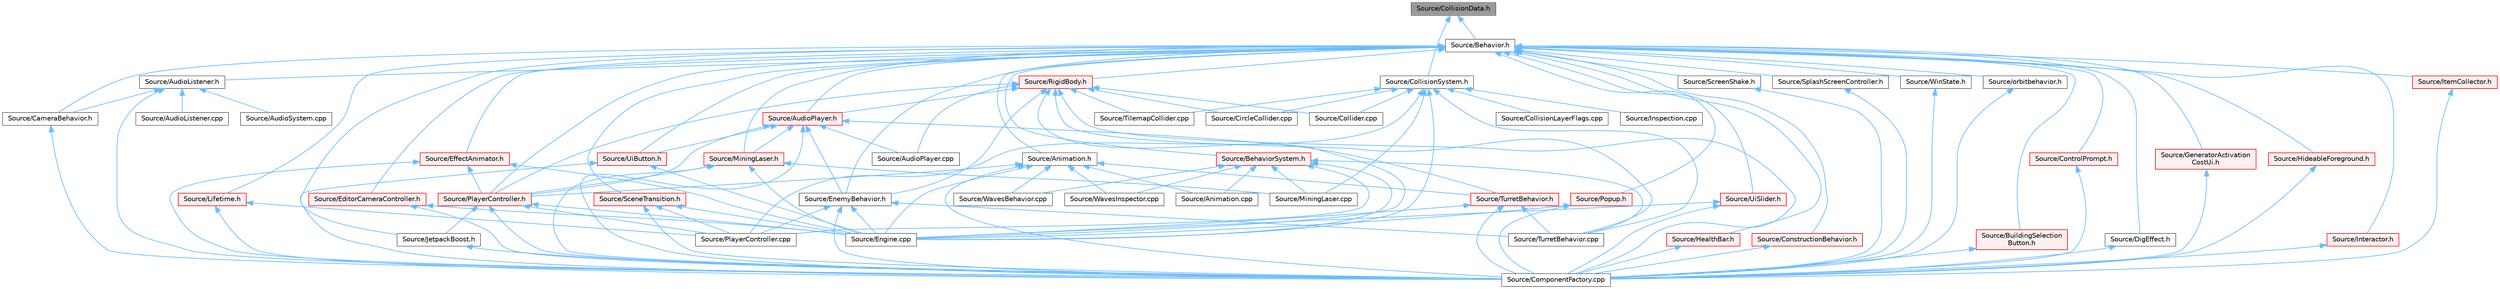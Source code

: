 digraph "Source/CollisionData.h"
{
 // LATEX_PDF_SIZE
  bgcolor="transparent";
  edge [fontname=Helvetica,fontsize=10,labelfontname=Helvetica,labelfontsize=10];
  node [fontname=Helvetica,fontsize=10,shape=box,height=0.2,width=0.4];
  Node1 [id="Node000001",label="Source/CollisionData.h",height=0.2,width=0.4,color="gray40", fillcolor="grey60", style="filled", fontcolor="black",tooltip="struct that holds collision information"];
  Node1 -> Node2 [id="edge1_Node000001_Node000002",dir="back",color="steelblue1",style="solid",tooltip=" "];
  Node2 [id="Node000002",label="Source/Behavior.h",height=0.2,width=0.4,color="grey40", fillcolor="white", style="filled",URL="$d8/dd5/Behavior_8h.html",tooltip="Virtual behavior component header."];
  Node2 -> Node3 [id="edge2_Node000002_Node000003",dir="back",color="steelblue1",style="solid",tooltip=" "];
  Node3 [id="Node000003",label="Source/Animation.h",height=0.2,width=0.4,color="grey40", fillcolor="white", style="filled",URL="$d2/d76/Animation_8h.html",tooltip="animation component class"];
  Node3 -> Node4 [id="edge3_Node000003_Node000004",dir="back",color="steelblue1",style="solid",tooltip=" "];
  Node4 [id="Node000004",label="Source/Animation.cpp",height=0.2,width=0.4,color="grey40", fillcolor="white", style="filled",URL="$d3/da9/Animation_8cpp.html",tooltip="animation component implimentation"];
  Node3 -> Node5 [id="edge4_Node000003_Node000005",dir="back",color="steelblue1",style="solid",tooltip=" "];
  Node5 [id="Node000005",label="Source/ComponentFactory.cpp",height=0.2,width=0.4,color="grey40", fillcolor="white", style="filled",URL="$dc/def/ComponentFactory_8cpp.html",tooltip="Definitions for the component factory class."];
  Node3 -> Node6 [id="edge5_Node000003_Node000006",dir="back",color="steelblue1",style="solid",tooltip=" "];
  Node6 [id="Node000006",label="Source/Engine.cpp",height=0.2,width=0.4,color="grey40", fillcolor="white", style="filled",URL="$d6/d0c/Engine_8cpp.html",tooltip="Engine class."];
  Node3 -> Node7 [id="edge6_Node000003_Node000007",dir="back",color="steelblue1",style="solid",tooltip=" "];
  Node7 [id="Node000007",label="Source/PlayerController.h",height=0.2,width=0.4,color="red", fillcolor="#FFF0F0", style="filled",URL="$db/db4/PlayerController_8h.html",tooltip="PlayerController Behaviour Class."];
  Node7 -> Node5 [id="edge7_Node000007_Node000005",dir="back",color="steelblue1",style="solid",tooltip=" "];
  Node7 -> Node6 [id="edge8_Node000007_Node000006",dir="back",color="steelblue1",style="solid",tooltip=" "];
  Node7 -> Node9 [id="edge9_Node000007_Node000009",dir="back",color="steelblue1",style="solid",tooltip=" "];
  Node9 [id="Node000009",label="Source/JetpackBoost.h",height=0.2,width=0.4,color="grey40", fillcolor="white", style="filled",URL="$da/d88/JetpackBoost_8h_source.html",tooltip=" "];
  Node9 -> Node5 [id="edge10_Node000009_Node000005",dir="back",color="steelblue1",style="solid",tooltip=" "];
  Node7 -> Node10 [id="edge11_Node000007_Node000010",dir="back",color="steelblue1",style="solid",tooltip=" "];
  Node10 [id="Node000010",label="Source/PlayerController.cpp",height=0.2,width=0.4,color="grey40", fillcolor="white", style="filled",URL="$d3/d7e/PlayerController_8cpp.html",tooltip="PlayerController Behaviour Class."];
  Node3 -> Node11 [id="edge12_Node000003_Node000011",dir="back",color="steelblue1",style="solid",tooltip=" "];
  Node11 [id="Node000011",label="Source/TurretBehavior.h",height=0.2,width=0.4,color="red", fillcolor="#FFF0F0", style="filled",URL="$dc/df7/TurretBehavior_8h_source.html",tooltip=" "];
  Node11 -> Node5 [id="edge13_Node000011_Node000005",dir="back",color="steelblue1",style="solid",tooltip=" "];
  Node11 -> Node6 [id="edge14_Node000011_Node000006",dir="back",color="steelblue1",style="solid",tooltip=" "];
  Node11 -> Node13 [id="edge15_Node000011_Node000013",dir="back",color="steelblue1",style="solid",tooltip=" "];
  Node13 [id="Node000013",label="Source/TurretBehavior.cpp",height=0.2,width=0.4,color="grey40", fillcolor="white", style="filled",URL="$dc/d0a/TurretBehavior_8cpp.html",tooltip="Behavior Compenent for Basic Turret"];
  Node3 -> Node14 [id="edge16_Node000003_Node000014",dir="back",color="steelblue1",style="solid",tooltip=" "];
  Node14 [id="Node000014",label="Source/WavesBehavior.cpp",height=0.2,width=0.4,color="grey40", fillcolor="white", style="filled",URL="$db/d72/WavesBehavior_8cpp.html",tooltip="Definitions for wave and spawning behavior."];
  Node3 -> Node15 [id="edge17_Node000003_Node000015",dir="back",color="steelblue1",style="solid",tooltip=" "];
  Node15 [id="Node000015",label="Source/WavesInspector.cpp",height=0.2,width=0.4,color="grey40", fillcolor="white", style="filled",URL="$d2/d6b/WavesInspector_8cpp.html",tooltip="Definitions for wave and spawning editing in game."];
  Node2 -> Node16 [id="edge18_Node000002_Node000016",dir="back",color="steelblue1",style="solid",tooltip=" "];
  Node16 [id="Node000016",label="Source/AudioListener.h",height=0.2,width=0.4,color="grey40", fillcolor="white", style="filled",URL="$d8/dbb/AudioListener_8h.html",tooltip="Component that picks up spatial audio."];
  Node16 -> Node17 [id="edge19_Node000016_Node000017",dir="back",color="steelblue1",style="solid",tooltip=" "];
  Node17 [id="Node000017",label="Source/AudioListener.cpp",height=0.2,width=0.4,color="grey40", fillcolor="white", style="filled",URL="$d4/da8/AudioListener_8cpp.html",tooltip="Component that picks up spatial audio."];
  Node16 -> Node18 [id="edge20_Node000016_Node000018",dir="back",color="steelblue1",style="solid",tooltip=" "];
  Node18 [id="Node000018",label="Source/AudioSystem.cpp",height=0.2,width=0.4,color="grey40", fillcolor="white", style="filled",URL="$de/d95/AudioSystem_8cpp.html",tooltip="System that implements FMOD and allows the loading and playing of audio."];
  Node16 -> Node19 [id="edge21_Node000016_Node000019",dir="back",color="steelblue1",style="solid",tooltip=" "];
  Node19 [id="Node000019",label="Source/CameraBehavior.h",height=0.2,width=0.4,color="grey40", fillcolor="white", style="filled",URL="$de/d55/CameraBehavior_8h_source.html",tooltip=" "];
  Node19 -> Node5 [id="edge22_Node000019_Node000005",dir="back",color="steelblue1",style="solid",tooltip=" "];
  Node16 -> Node5 [id="edge23_Node000016_Node000005",dir="back",color="steelblue1",style="solid",tooltip=" "];
  Node2 -> Node20 [id="edge24_Node000002_Node000020",dir="back",color="steelblue1",style="solid",tooltip=" "];
  Node20 [id="Node000020",label="Source/AudioPlayer.h",height=0.2,width=0.4,color="red", fillcolor="#FFF0F0", style="filled",URL="$db/de5/AudioPlayer_8h.html",tooltip="Component that plays audio."];
  Node20 -> Node21 [id="edge25_Node000020_Node000021",dir="back",color="steelblue1",style="solid",tooltip=" "];
  Node21 [id="Node000021",label="Source/AudioPlayer.cpp",height=0.2,width=0.4,color="grey40", fillcolor="white", style="filled",URL="$d2/d04/AudioPlayer_8cpp.html",tooltip="Component that plays audio."];
  Node20 -> Node5 [id="edge26_Node000020_Node000005",dir="back",color="steelblue1",style="solid",tooltip=" "];
  Node20 -> Node23 [id="edge27_Node000020_Node000023",dir="back",color="steelblue1",style="solid",tooltip=" "];
  Node23 [id="Node000023",label="Source/EnemyBehavior.h",height=0.2,width=0.4,color="grey40", fillcolor="white", style="filled",URL="$d6/dc9/EnemyBehavior_8h_source.html",tooltip=" "];
  Node23 -> Node5 [id="edge28_Node000023_Node000005",dir="back",color="steelblue1",style="solid",tooltip=" "];
  Node23 -> Node6 [id="edge29_Node000023_Node000006",dir="back",color="steelblue1",style="solid",tooltip=" "];
  Node23 -> Node10 [id="edge30_Node000023_Node000010",dir="back",color="steelblue1",style="solid",tooltip=" "];
  Node23 -> Node13 [id="edge31_Node000023_Node000013",dir="back",color="steelblue1",style="solid",tooltip=" "];
  Node20 -> Node30 [id="edge32_Node000020_Node000030",dir="back",color="steelblue1",style="solid",tooltip=" "];
  Node30 [id="Node000030",label="Source/MiningLaser.h",height=0.2,width=0.4,color="red", fillcolor="#FFF0F0", style="filled",URL="$da/d13/MiningLaser_8h.html",tooltip="Digging laser controllable by an entity."];
  Node30 -> Node5 [id="edge33_Node000030_Node000005",dir="back",color="steelblue1",style="solid",tooltip=" "];
  Node30 -> Node6 [id="edge34_Node000030_Node000006",dir="back",color="steelblue1",style="solid",tooltip=" "];
  Node30 -> Node32 [id="edge35_Node000030_Node000032",dir="back",color="steelblue1",style="solid",tooltip=" "];
  Node32 [id="Node000032",label="Source/MiningLaser.cpp",height=0.2,width=0.4,color="grey40", fillcolor="white", style="filled",URL="$d6/db4/MiningLaser_8cpp.html",tooltip="Digging laser controllable by an entity."];
  Node30 -> Node7 [id="edge36_Node000030_Node000007",dir="back",color="steelblue1",style="solid",tooltip=" "];
  Node20 -> Node7 [id="edge37_Node000020_Node000007",dir="back",color="steelblue1",style="solid",tooltip=" "];
  Node20 -> Node11 [id="edge38_Node000020_Node000011",dir="back",color="steelblue1",style="solid",tooltip=" "];
  Node20 -> Node33 [id="edge39_Node000020_Node000033",dir="back",color="steelblue1",style="solid",tooltip=" "];
  Node33 [id="Node000033",label="Source/UiButton.h",height=0.2,width=0.4,color="red", fillcolor="#FFF0F0", style="filled",URL="$db/d83/UiButton_8h.html",tooltip="Ui Button that sends an event when clicked."];
  Node33 -> Node5 [id="edge40_Node000033_Node000005",dir="back",color="steelblue1",style="solid",tooltip=" "];
  Node33 -> Node6 [id="edge41_Node000033_Node000006",dir="back",color="steelblue1",style="solid",tooltip=" "];
  Node2 -> Node35 [id="edge42_Node000002_Node000035",dir="back",color="steelblue1",style="solid",tooltip=" "];
  Node35 [id="Node000035",label="Source/BehaviorSystem.h",height=0.2,width=0.4,color="red", fillcolor="#FFF0F0", style="filled",URL="$db/d32/BehaviorSystem_8h.html",tooltip="System that keeps track of and updates a specific kind of Behavior."];
  Node35 -> Node4 [id="edge43_Node000035_Node000004",dir="back",color="steelblue1",style="solid",tooltip=" "];
  Node35 -> Node6 [id="edge44_Node000035_Node000006",dir="back",color="steelblue1",style="solid",tooltip=" "];
  Node35 -> Node32 [id="edge45_Node000035_Node000032",dir="back",color="steelblue1",style="solid",tooltip=" "];
  Node35 -> Node10 [id="edge46_Node000035_Node000010",dir="back",color="steelblue1",style="solid",tooltip=" "];
  Node35 -> Node13 [id="edge47_Node000035_Node000013",dir="back",color="steelblue1",style="solid",tooltip=" "];
  Node35 -> Node14 [id="edge48_Node000035_Node000014",dir="back",color="steelblue1",style="solid",tooltip=" "];
  Node35 -> Node15 [id="edge49_Node000035_Node000015",dir="back",color="steelblue1",style="solid",tooltip=" "];
  Node2 -> Node49 [id="edge50_Node000002_Node000049",dir="back",color="steelblue1",style="solid",tooltip=" "];
  Node49 [id="Node000049",label="Source/BuildingSelection\lButton.h",height=0.2,width=0.4,color="red", fillcolor="#FFF0F0", style="filled",URL="$de/d78/BuildingSelectionButton_8h.html",tooltip="button that selects which building the ConstructionManager should place"];
  Node49 -> Node5 [id="edge51_Node000049_Node000005",dir="back",color="steelblue1",style="solid",tooltip=" "];
  Node2 -> Node19 [id="edge52_Node000002_Node000019",dir="back",color="steelblue1",style="solid",tooltip=" "];
  Node2 -> Node50 [id="edge53_Node000002_Node000050",dir="back",color="steelblue1",style="solid",tooltip=" "];
  Node50 [id="Node000050",label="Source/ConstructionBehavior.h",height=0.2,width=0.4,color="red", fillcolor="#FFF0F0", style="filled",URL="$d9/def/ConstructionBehavior_8h.html",tooltip="handles the construction of towers and modification of terrain"];
  Node50 -> Node5 [id="edge54_Node000050_Node000005",dir="back",color="steelblue1",style="solid",tooltip=" "];
  Node2 -> Node51 [id="edge55_Node000002_Node000051",dir="back",color="steelblue1",style="solid",tooltip=" "];
  Node51 [id="Node000051",label="Source/ControlPrompt.h",height=0.2,width=0.4,color="red", fillcolor="#FFF0F0", style="filled",URL="$d6/d12/ControlPrompt_8h.html",tooltip="Displays a control prompt for an ActionReference."];
  Node51 -> Node5 [id="edge56_Node000051_Node000005",dir="back",color="steelblue1",style="solid",tooltip=" "];
  Node2 -> Node52 [id="edge57_Node000002_Node000052",dir="back",color="steelblue1",style="solid",tooltip=" "];
  Node52 [id="Node000052",label="Source/DigEffect.h",height=0.2,width=0.4,color="grey40", fillcolor="white", style="filled",URL="$d8/dfb/DigEffect_8h_source.html",tooltip=" "];
  Node52 -> Node5 [id="edge58_Node000052_Node000005",dir="back",color="steelblue1",style="solid",tooltip=" "];
  Node2 -> Node53 [id="edge59_Node000002_Node000053",dir="back",color="steelblue1",style="solid",tooltip=" "];
  Node53 [id="Node000053",label="Source/EditorCameraController.h",height=0.2,width=0.4,color="red", fillcolor="#FFF0F0", style="filled",URL="$df/d74/EditorCameraController_8h.html",tooltip="controls the camera while in the editor"];
  Node53 -> Node5 [id="edge60_Node000053_Node000005",dir="back",color="steelblue1",style="solid",tooltip=" "];
  Node53 -> Node6 [id="edge61_Node000053_Node000006",dir="back",color="steelblue1",style="solid",tooltip=" "];
  Node2 -> Node54 [id="edge62_Node000002_Node000054",dir="back",color="steelblue1",style="solid",tooltip=" "];
  Node54 [id="Node000054",label="Source/EffectAnimator.h",height=0.2,width=0.4,color="red", fillcolor="#FFF0F0", style="filled",URL="$db/d11/EffectAnimator_8h.html",tooltip="Component that animates a Transform's matrix."];
  Node54 -> Node5 [id="edge63_Node000054_Node000005",dir="back",color="steelblue1",style="solid",tooltip=" "];
  Node54 -> Node6 [id="edge64_Node000054_Node000006",dir="back",color="steelblue1",style="solid",tooltip=" "];
  Node54 -> Node7 [id="edge65_Node000054_Node000007",dir="back",color="steelblue1",style="solid",tooltip=" "];
  Node2 -> Node23 [id="edge66_Node000002_Node000023",dir="back",color="steelblue1",style="solid",tooltip=" "];
  Node2 -> Node55 [id="edge67_Node000002_Node000055",dir="back",color="steelblue1",style="solid",tooltip=" "];
  Node55 [id="Node000055",label="Source/GeneratorActivation\lCostUi.h",height=0.2,width=0.4,color="red", fillcolor="#FFF0F0", style="filled",URL="$d2/de8/GeneratorActivationCostUi_8h.html",tooltip="displays the costs of activating generators"];
  Node55 -> Node5 [id="edge68_Node000055_Node000005",dir="back",color="steelblue1",style="solid",tooltip=" "];
  Node2 -> Node56 [id="edge69_Node000002_Node000056",dir="back",color="steelblue1",style="solid",tooltip=" "];
  Node56 [id="Node000056",label="Source/HealthBar.h",height=0.2,width=0.4,color="red", fillcolor="#FFF0F0", style="filled",URL="$d1/db6/HealthBar_8h.html",tooltip="health bar UI that displays offset from an Entity with a Health component"];
  Node56 -> Node5 [id="edge70_Node000056_Node000005",dir="back",color="steelblue1",style="solid",tooltip=" "];
  Node2 -> Node57 [id="edge71_Node000002_Node000057",dir="back",color="steelblue1",style="solid",tooltip=" "];
  Node57 [id="Node000057",label="Source/HideableForeground.h",height=0.2,width=0.4,color="red", fillcolor="#FFF0F0", style="filled",URL="$d1/d42/HideableForeground_8h.html",tooltip="Component that hides an attached Sprite when it overlaps something."];
  Node57 -> Node5 [id="edge72_Node000057_Node000005",dir="back",color="steelblue1",style="solid",tooltip=" "];
  Node2 -> Node58 [id="edge73_Node000002_Node000058",dir="back",color="steelblue1",style="solid",tooltip=" "];
  Node58 [id="Node000058",label="Source/Interactor.h",height=0.2,width=0.4,color="red", fillcolor="#FFF0F0", style="filled",URL="$d6/d9b/Interactor_8h.html",tooltip="Behavior that can interact with nearby Interactable Components."];
  Node58 -> Node5 [id="edge74_Node000058_Node000005",dir="back",color="steelblue1",style="solid",tooltip=" "];
  Node2 -> Node59 [id="edge75_Node000002_Node000059",dir="back",color="steelblue1",style="solid",tooltip=" "];
  Node59 [id="Node000059",label="Source/ItemCollector.h",height=0.2,width=0.4,color="red", fillcolor="#FFF0F0", style="filled",URL="$dd/d21/ItemCollector_8h.html",tooltip="Component that attracts and collects item entities in the world."];
  Node59 -> Node5 [id="edge76_Node000059_Node000005",dir="back",color="steelblue1",style="solid",tooltip=" "];
  Node2 -> Node9 [id="edge77_Node000002_Node000009",dir="back",color="steelblue1",style="solid",tooltip=" "];
  Node2 -> Node60 [id="edge78_Node000002_Node000060",dir="back",color="steelblue1",style="solid",tooltip=" "];
  Node60 [id="Node000060",label="Source/Lifetime.h",height=0.2,width=0.4,color="red", fillcolor="#FFF0F0", style="filled",URL="$dc/dca/Lifetime_8h.html",tooltip="Component that destroys it's Enity after a given length of time."];
  Node60 -> Node5 [id="edge79_Node000060_Node000005",dir="back",color="steelblue1",style="solid",tooltip=" "];
  Node60 -> Node10 [id="edge80_Node000060_Node000010",dir="back",color="steelblue1",style="solid",tooltip=" "];
  Node2 -> Node30 [id="edge81_Node000002_Node000030",dir="back",color="steelblue1",style="solid",tooltip=" "];
  Node2 -> Node7 [id="edge82_Node000002_Node000007",dir="back",color="steelblue1",style="solid",tooltip=" "];
  Node2 -> Node61 [id="edge83_Node000002_Node000061",dir="back",color="steelblue1",style="solid",tooltip=" "];
  Node61 [id="Node000061",label="Source/Popup.h",height=0.2,width=0.4,color="red", fillcolor="#FFF0F0", style="filled",URL="$d2/d4b/Popup_8h.html",tooltip="A popup is a behavior that will show a popup when a button is pressed."];
  Node61 -> Node5 [id="edge84_Node000061_Node000005",dir="back",color="steelblue1",style="solid",tooltip=" "];
  Node61 -> Node6 [id="edge85_Node000061_Node000006",dir="back",color="steelblue1",style="solid",tooltip=" "];
  Node2 -> Node62 [id="edge86_Node000002_Node000062",dir="back",color="steelblue1",style="solid",tooltip=" "];
  Node62 [id="Node000062",label="Source/RigidBody.h",height=0.2,width=0.4,color="red", fillcolor="#FFF0F0", style="filled",URL="$dc/da0/RigidBody_8h_source.html",tooltip=" "];
  Node62 -> Node21 [id="edge87_Node000062_Node000021",dir="back",color="steelblue1",style="solid",tooltip=" "];
  Node62 -> Node20 [id="edge88_Node000062_Node000020",dir="back",color="steelblue1",style="solid",tooltip=" "];
  Node62 -> Node63 [id="edge89_Node000062_Node000063",dir="back",color="steelblue1",style="solid",tooltip=" "];
  Node63 [id="Node000063",label="Source/CircleCollider.cpp",height=0.2,width=0.4,color="grey40", fillcolor="white", style="filled",URL="$db/db5/CircleCollider_8cpp.html",tooltip="Circle-shaped collider."];
  Node62 -> Node64 [id="edge90_Node000062_Node000064",dir="back",color="steelblue1",style="solid",tooltip=" "];
  Node64 [id="Node000064",label="Source/Collider.cpp",height=0.2,width=0.4,color="grey40", fillcolor="white", style="filled",URL="$d5/dab/Collider_8cpp.html",tooltip="Base component for detecting collisions."];
  Node62 -> Node5 [id="edge91_Node000062_Node000005",dir="back",color="steelblue1",style="solid",tooltip=" "];
  Node62 -> Node23 [id="edge92_Node000062_Node000023",dir="back",color="steelblue1",style="solid",tooltip=" "];
  Node62 -> Node6 [id="edge93_Node000062_Node000006",dir="back",color="steelblue1",style="solid",tooltip=" "];
  Node62 -> Node7 [id="edge94_Node000062_Node000007",dir="back",color="steelblue1",style="solid",tooltip=" "];
  Node62 -> Node73 [id="edge95_Node000062_Node000073",dir="back",color="steelblue1",style="solid",tooltip=" "];
  Node73 [id="Node000073",label="Source/TilemapCollider.cpp",height=0.2,width=0.4,color="grey40", fillcolor="white", style="filled",URL="$da/dc8/TilemapCollider_8cpp.html",tooltip="tilemap collider"];
  Node62 -> Node13 [id="edge96_Node000062_Node000013",dir="back",color="steelblue1",style="solid",tooltip=" "];
  Node2 -> Node76 [id="edge97_Node000002_Node000076",dir="back",color="steelblue1",style="solid",tooltip=" "];
  Node76 [id="Node000076",label="Source/SceneTransition.h",height=0.2,width=0.4,color="red", fillcolor="#FFF0F0", style="filled",URL="$d4/d84/SceneTransition_8h.html",tooltip="fades a texture out and in when transitioning between scenes"];
  Node76 -> Node5 [id="edge98_Node000076_Node000005",dir="back",color="steelblue1",style="solid",tooltip=" "];
  Node76 -> Node6 [id="edge99_Node000076_Node000006",dir="back",color="steelblue1",style="solid",tooltip=" "];
  Node76 -> Node10 [id="edge100_Node000076_Node000010",dir="back",color="steelblue1",style="solid",tooltip=" "];
  Node2 -> Node77 [id="edge101_Node000002_Node000077",dir="back",color="steelblue1",style="solid",tooltip=" "];
  Node77 [id="Node000077",label="Source/ScreenShake.h",height=0.2,width=0.4,color="grey40", fillcolor="white", style="filled",URL="$d8/d93/ScreenShake_8h.html",tooltip=" "];
  Node77 -> Node5 [id="edge102_Node000077_Node000005",dir="back",color="steelblue1",style="solid",tooltip=" "];
  Node2 -> Node78 [id="edge103_Node000002_Node000078",dir="back",color="steelblue1",style="solid",tooltip=" "];
  Node78 [id="Node000078",label="Source/SplashScreenController.h",height=0.2,width=0.4,color="grey40", fillcolor="white", style="filled",URL="$da/d14/SplashScreenController_8h_source.html",tooltip=" "];
  Node78 -> Node5 [id="edge104_Node000078_Node000005",dir="back",color="steelblue1",style="solid",tooltip=" "];
  Node2 -> Node33 [id="edge105_Node000002_Node000033",dir="back",color="steelblue1",style="solid",tooltip=" "];
  Node2 -> Node79 [id="edge106_Node000002_Node000079",dir="back",color="steelblue1",style="solid",tooltip=" "];
  Node79 [id="Node000079",label="Source/UiSlider.h",height=0.2,width=0.4,color="red", fillcolor="#FFF0F0", style="filled",URL="$de/dad/UiSlider_8h.html",tooltip="Ui Slider component."];
  Node79 -> Node5 [id="edge107_Node000079_Node000005",dir="back",color="steelblue1",style="solid",tooltip=" "];
  Node79 -> Node6 [id="edge108_Node000079_Node000006",dir="back",color="steelblue1",style="solid",tooltip=" "];
  Node2 -> Node80 [id="edge109_Node000002_Node000080",dir="back",color="steelblue1",style="solid",tooltip=" "];
  Node80 [id="Node000080",label="Source/WinState.h",height=0.2,width=0.4,color="grey40", fillcolor="white", style="filled",URL="$de/df7/WinState_8h_source.html",tooltip=" "];
  Node80 -> Node5 [id="edge110_Node000080_Node000005",dir="back",color="steelblue1",style="solid",tooltip=" "];
  Node2 -> Node81 [id="edge111_Node000002_Node000081",dir="back",color="steelblue1",style="solid",tooltip=" "];
  Node81 [id="Node000081",label="Source/orbitbehavior.h",height=0.2,width=0.4,color="grey40", fillcolor="white", style="filled",URL="$dc/dfe/orbitbehavior_8h_source.html",tooltip=" "];
  Node81 -> Node5 [id="edge112_Node000081_Node000005",dir="back",color="steelblue1",style="solid",tooltip=" "];
  Node1 -> Node82 [id="edge113_Node000001_Node000082",dir="back",color="steelblue1",style="solid",tooltip=" "];
  Node82 [id="Node000082",label="Source/CollisionSystem.h",height=0.2,width=0.4,color="grey40", fillcolor="white", style="filled",URL="$d5/d1a/CollisionSystem_8h.html",tooltip="The CollisionSystem is responsible for checking for collisions between Different Colliders."];
  Node82 -> Node63 [id="edge114_Node000082_Node000063",dir="back",color="steelblue1",style="solid",tooltip=" "];
  Node82 -> Node64 [id="edge115_Node000082_Node000064",dir="back",color="steelblue1",style="solid",tooltip=" "];
  Node82 -> Node83 [id="edge116_Node000082_Node000083",dir="back",color="steelblue1",style="solid",tooltip=" "];
  Node83 [id="Node000083",label="Source/CollisionLayerFlags.cpp",height=0.2,width=0.4,color="grey40", fillcolor="white", style="filled",URL="$d5/d4a/CollisionLayerFlags_8cpp.html",tooltip="struct that determines which collision layers to interact with"];
  Node82 -> Node6 [id="edge117_Node000082_Node000006",dir="back",color="steelblue1",style="solid",tooltip=" "];
  Node82 -> Node84 [id="edge118_Node000082_Node000084",dir="back",color="steelblue1",style="solid",tooltip=" "];
  Node84 [id="Node000084",label="Source/Inspection.cpp",height=0.2,width=0.4,color="grey40", fillcolor="white", style="filled",URL="$da/dbb/Inspection_8cpp.html",tooltip="Helper methods for inspecting things."];
  Node82 -> Node32 [id="edge119_Node000082_Node000032",dir="back",color="steelblue1",style="solid",tooltip=" "];
  Node82 -> Node10 [id="edge120_Node000082_Node000010",dir="back",color="steelblue1",style="solid",tooltip=" "];
  Node82 -> Node73 [id="edge121_Node000082_Node000073",dir="back",color="steelblue1",style="solid",tooltip=" "];
  Node82 -> Node13 [id="edge122_Node000082_Node000013",dir="back",color="steelblue1",style="solid",tooltip=" "];
}
